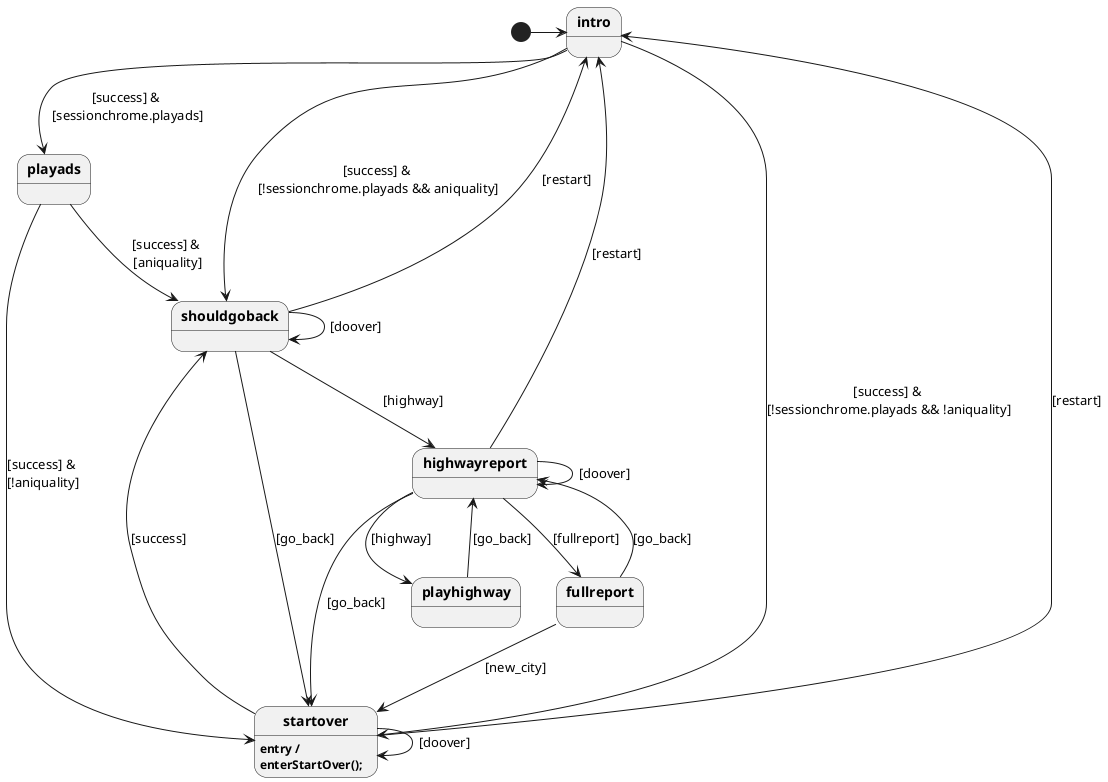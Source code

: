 @startuml

skinparam state {
  FontStyle bold
}


[*] -> intro
    intro --> playads : [success] & \n[sessionchrome.playads] 

    intro --> shouldgoback : [success] & \n[!sessionchrome.playads && aniquality] 

    intro --> startover : [success] & \n[!sessionchrome.playads && !aniquality] 

    playads --> shouldgoback : [success] & \n[aniquality] 

    playads --> startover : [success] & \n[!aniquality] 

startover : **entry /** 
startover : enterStartOver();
    startover --> shouldgoback : [success] 

    startover --> startover : [doover] 

    startover --> intro : [restart] 

    shouldgoback --> highwayreport : [highway] 

    shouldgoback --> startover : [go_back] 

    shouldgoback --> shouldgoback : [doover] 

    shouldgoback --> intro : [restart] 

    highwayreport --> playhighway : [highway] 

    highwayreport --> startover : [go_back] 

    highwayreport --> highwayreport : [doover] 

    highwayreport --> fullreport : [fullreport] 

    highwayreport --> intro : [restart] 

    fullreport --> highwayreport : [go_back] 

    fullreport --> startover : [new_city] 

    playhighway --> highwayreport : [go_back] 

@enduml

